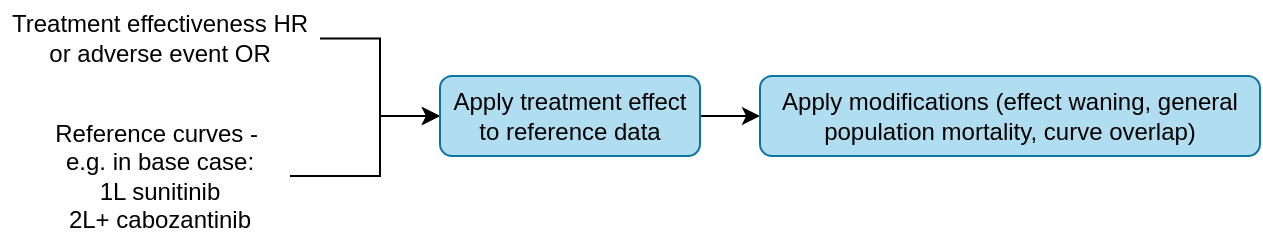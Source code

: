 <mxfile version="24.7.17">
  <diagram name="Page-1" id="BF-N7P3xVQ1ct8htm8zQ">
    <mxGraphModel dx="785" dy="906" grid="1" gridSize="10" guides="1" tooltips="1" connect="1" arrows="1" fold="1" page="1" pageScale="1" pageWidth="827" pageHeight="1169" math="0" shadow="0">
      <root>
        <mxCell id="0" />
        <mxCell id="1" parent="0" />
        <mxCell id="tepPoc68Ynostsxfefrb-42" style="edgeStyle=orthogonalEdgeStyle;rounded=0;orthogonalLoop=1;jettySize=auto;html=1;exitX=1;exitY=0.5;exitDx=0;exitDy=0;entryX=0;entryY=0.5;entryDx=0;entryDy=0;" parent="1" source="tepPoc68Ynostsxfefrb-36" target="tepPoc68Ynostsxfefrb-39" edge="1">
          <mxGeometry relative="1" as="geometry">
            <Array as="points">
              <mxPoint x="190" y="130" />
              <mxPoint x="190" y="100" />
            </Array>
          </mxGeometry>
        </mxCell>
        <mxCell id="tepPoc68Ynostsxfefrb-36" value="Reference curves -&amp;nbsp;&lt;div&gt;e.g. in base case:&lt;div&gt;1L sunitinib&lt;/div&gt;&lt;div&gt;2L+ cabozantinib&lt;/div&gt;&lt;/div&gt;" style="rounded=1;whiteSpace=wrap;html=1;fillColor=none;strokeColor=none;" parent="1" vertex="1">
          <mxGeometry x="15" y="110" width="130" height="40" as="geometry" />
        </mxCell>
        <mxCell id="TSMk7AzXng3WlVjzLafF-2" style="edgeStyle=orthogonalEdgeStyle;rounded=0;orthogonalLoop=1;jettySize=auto;html=1;exitX=1;exitY=0.5;exitDx=0;exitDy=0;entryX=0;entryY=0.5;entryDx=0;entryDy=0;" edge="1" parent="1" source="tepPoc68Ynostsxfefrb-38" target="tepPoc68Ynostsxfefrb-39">
          <mxGeometry relative="1" as="geometry" />
        </mxCell>
        <mxCell id="tepPoc68Ynostsxfefrb-38" value="Treatment effectiveness HR&lt;div&gt;or adverse event OR&lt;/div&gt;" style="rounded=1;whiteSpace=wrap;html=1;fillColor=none;strokeColor=none;" parent="1" vertex="1">
          <mxGeometry y="42.5" width="160" height="37.5" as="geometry" />
        </mxCell>
        <mxCell id="TSMk7AzXng3WlVjzLafF-1" style="edgeStyle=orthogonalEdgeStyle;rounded=0;orthogonalLoop=1;jettySize=auto;html=1;exitX=1;exitY=0.5;exitDx=0;exitDy=0;entryX=0;entryY=0.5;entryDx=0;entryDy=0;" edge="1" parent="1" source="tepPoc68Ynostsxfefrb-39" target="tepPoc68Ynostsxfefrb-40">
          <mxGeometry relative="1" as="geometry" />
        </mxCell>
        <mxCell id="tepPoc68Ynostsxfefrb-39" value="Apply treatment effect to reference data" style="rounded=1;whiteSpace=wrap;html=1;fillColor=#b1ddf0;strokeColor=#10739e;" parent="1" vertex="1">
          <mxGeometry x="220" y="80" width="130" height="40" as="geometry" />
        </mxCell>
        <mxCell id="tepPoc68Ynostsxfefrb-40" value="Apply modifications (effect waning, general population mortality, curve overlap)" style="rounded=1;whiteSpace=wrap;html=1;fillColor=#b1ddf0;strokeColor=#10739e;" parent="1" vertex="1">
          <mxGeometry x="380" y="80" width="250" height="40" as="geometry" />
        </mxCell>
      </root>
    </mxGraphModel>
  </diagram>
</mxfile>
